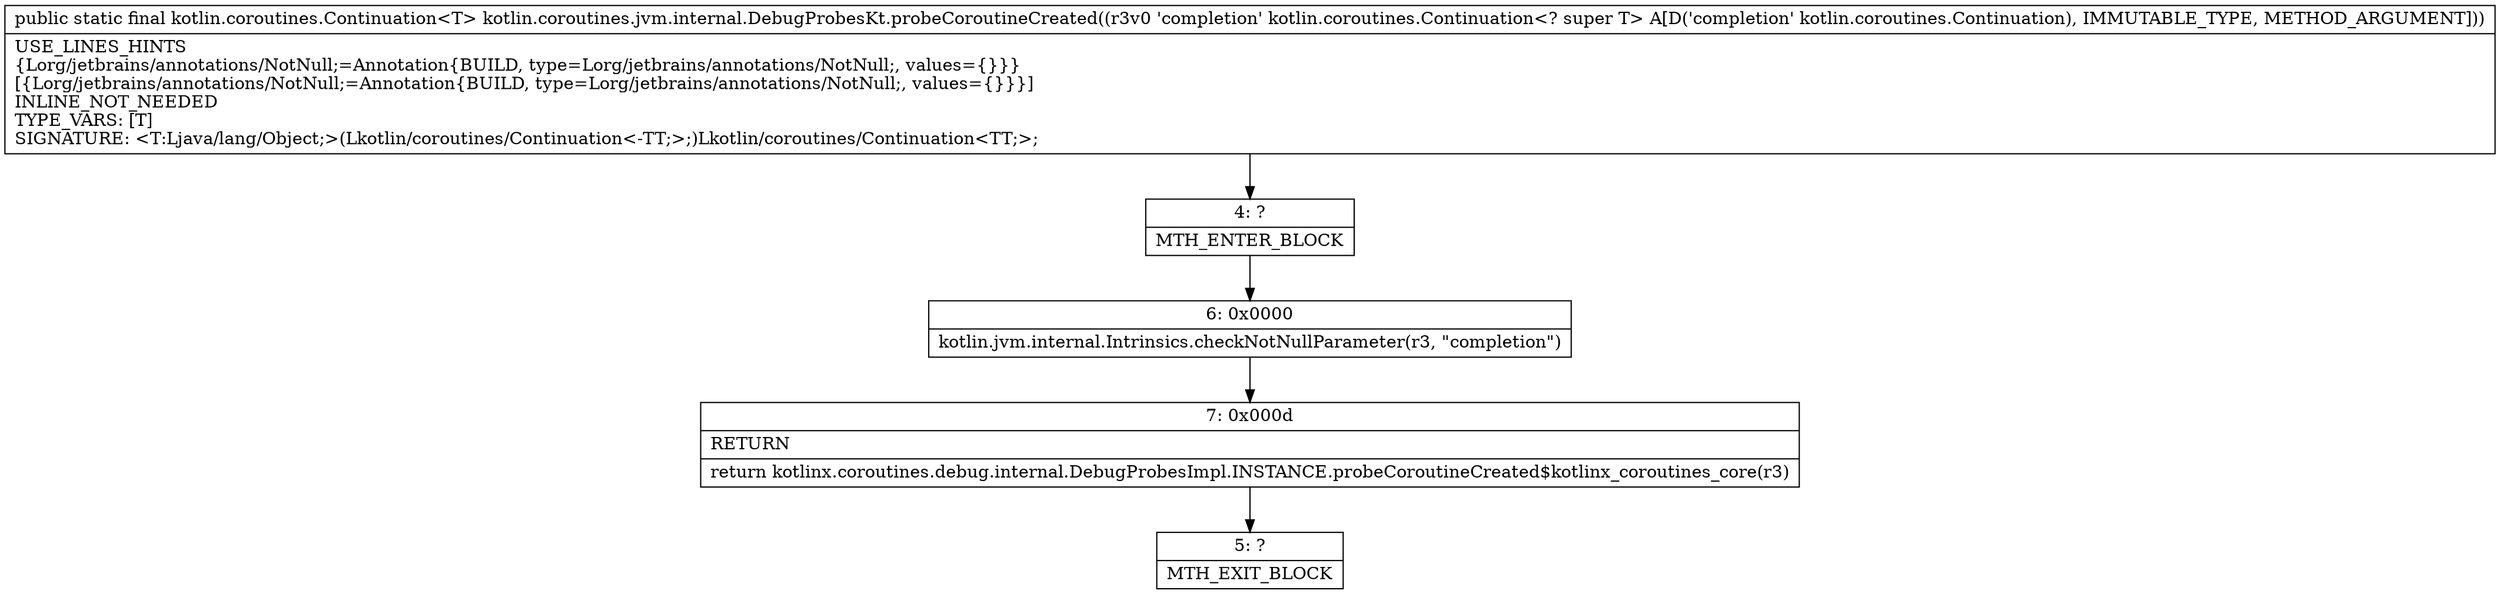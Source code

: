 digraph "CFG forkotlin.coroutines.jvm.internal.DebugProbesKt.probeCoroutineCreated(Lkotlin\/coroutines\/Continuation;)Lkotlin\/coroutines\/Continuation;" {
Node_4 [shape=record,label="{4\:\ ?|MTH_ENTER_BLOCK\l}"];
Node_6 [shape=record,label="{6\:\ 0x0000|kotlin.jvm.internal.Intrinsics.checkNotNullParameter(r3, \"completion\")\l}"];
Node_7 [shape=record,label="{7\:\ 0x000d|RETURN\l|return kotlinx.coroutines.debug.internal.DebugProbesImpl.INSTANCE.probeCoroutineCreated$kotlinx_coroutines_core(r3)\l}"];
Node_5 [shape=record,label="{5\:\ ?|MTH_EXIT_BLOCK\l}"];
MethodNode[shape=record,label="{public static final kotlin.coroutines.Continuation\<T\> kotlin.coroutines.jvm.internal.DebugProbesKt.probeCoroutineCreated((r3v0 'completion' kotlin.coroutines.Continuation\<? super T\> A[D('completion' kotlin.coroutines.Continuation), IMMUTABLE_TYPE, METHOD_ARGUMENT]))  | USE_LINES_HINTS\l\{Lorg\/jetbrains\/annotations\/NotNull;=Annotation\{BUILD, type=Lorg\/jetbrains\/annotations\/NotNull;, values=\{\}\}\}\l[\{Lorg\/jetbrains\/annotations\/NotNull;=Annotation\{BUILD, type=Lorg\/jetbrains\/annotations\/NotNull;, values=\{\}\}\}]\lINLINE_NOT_NEEDED\lTYPE_VARS: [T]\lSIGNATURE: \<T:Ljava\/lang\/Object;\>(Lkotlin\/coroutines\/Continuation\<\-TT;\>;)Lkotlin\/coroutines\/Continuation\<TT;\>;\l}"];
MethodNode -> Node_4;Node_4 -> Node_6;
Node_6 -> Node_7;
Node_7 -> Node_5;
}

